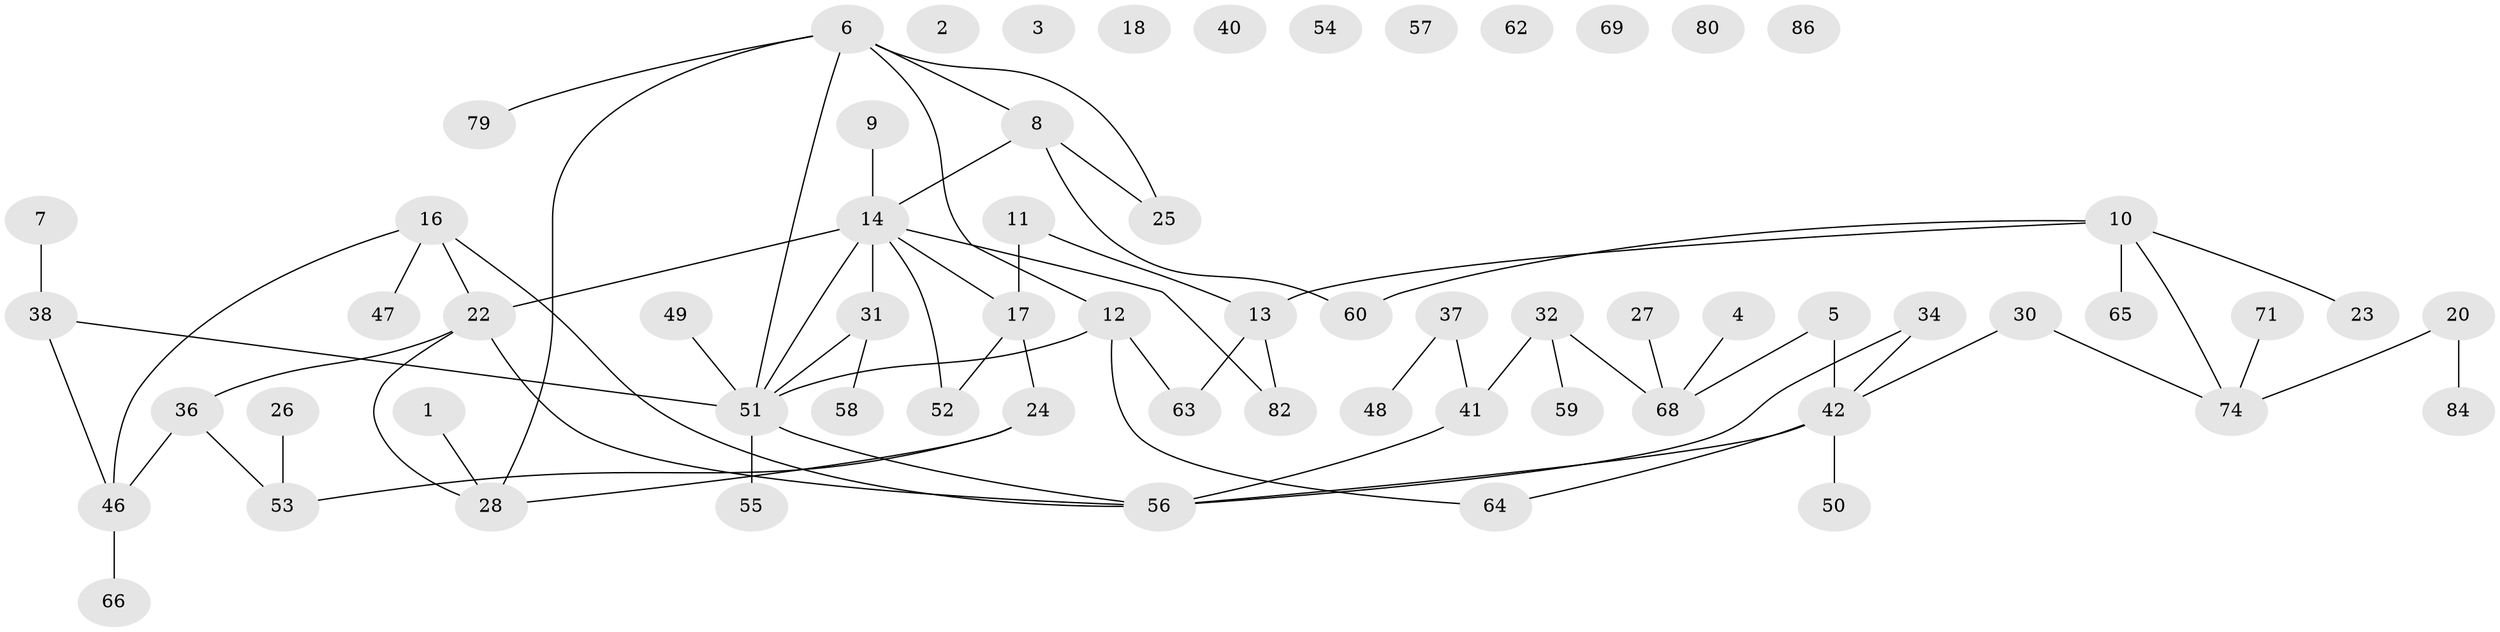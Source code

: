 // Generated by graph-tools (version 1.1) at 2025/23/03/03/25 07:23:27]
// undirected, 64 vertices, 72 edges
graph export_dot {
graph [start="1"]
  node [color=gray90,style=filled];
  1;
  2;
  3;
  4;
  5;
  6 [super="+15"];
  7 [super="+39"];
  8 [super="+29"];
  9;
  10 [super="+89"];
  11;
  12 [super="+19"];
  13 [super="+44"];
  14 [super="+87"];
  16 [super="+21"];
  17;
  18;
  20 [super="+35"];
  22;
  23;
  24 [super="+45"];
  25;
  26;
  27;
  28 [super="+90"];
  30;
  31 [super="+33"];
  32 [super="+78"];
  34 [super="+76"];
  36 [super="+83"];
  37;
  38 [super="+88"];
  40;
  41 [super="+43"];
  42 [super="+67"];
  46 [super="+61"];
  47;
  48;
  49;
  50;
  51 [super="+70"];
  52 [super="+72"];
  53 [super="+81"];
  54;
  55;
  56 [super="+77"];
  57;
  58;
  59 [super="+91"];
  60;
  62 [super="+85"];
  63;
  64;
  65;
  66;
  68 [super="+73"];
  69;
  71;
  74 [super="+75"];
  79;
  80;
  82;
  84;
  86;
  1 -- 28;
  4 -- 68;
  5 -- 68;
  5 -- 42;
  6 -- 25;
  6 -- 28;
  6 -- 51;
  6 -- 79;
  6 -- 8;
  6 -- 12;
  7 -- 38;
  8 -- 14;
  8 -- 60;
  8 -- 25;
  9 -- 14;
  10 -- 23;
  10 -- 65;
  10 -- 74;
  10 -- 60;
  10 -- 13;
  11 -- 17;
  11 -- 13;
  12 -- 63;
  12 -- 64;
  12 -- 51;
  13 -- 82;
  13 -- 63;
  14 -- 31;
  14 -- 82;
  14 -- 51;
  14 -- 17;
  14 -- 52;
  14 -- 22;
  16 -- 46;
  16 -- 47;
  16 -- 22;
  16 -- 56;
  17 -- 52;
  17 -- 24;
  20 -- 74;
  20 -- 84;
  22 -- 28;
  22 -- 36;
  22 -- 56;
  24 -- 53;
  24 -- 28;
  26 -- 53;
  27 -- 68;
  30 -- 42;
  30 -- 74;
  31 -- 58;
  31 -- 51;
  32 -- 68;
  32 -- 59;
  32 -- 41;
  34 -- 56;
  34 -- 42;
  36 -- 53;
  36 -- 46;
  37 -- 48;
  37 -- 41;
  38 -- 46;
  38 -- 51;
  41 -- 56;
  42 -- 50;
  42 -- 64;
  42 -- 56;
  46 -- 66;
  49 -- 51;
  51 -- 56;
  51 -- 55;
  71 -- 74;
}
